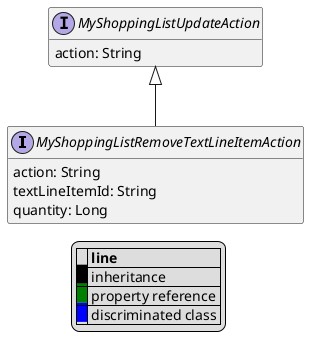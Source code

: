 @startuml

hide empty fields
hide empty methods
legend
|= |= line |
|<back:black>   </back>| inheritance |
|<back:green>   </back>| property reference |
|<back:blue>   </back>| discriminated class |
endlegend
interface MyShoppingListRemoveTextLineItemAction [[MyShoppingListRemoveTextLineItemAction.svg]] extends MyShoppingListUpdateAction {
    action: String
    textLineItemId: String
    quantity: Long
}
interface MyShoppingListUpdateAction [[MyShoppingListUpdateAction.svg]]  {
    action: String
}





@enduml
